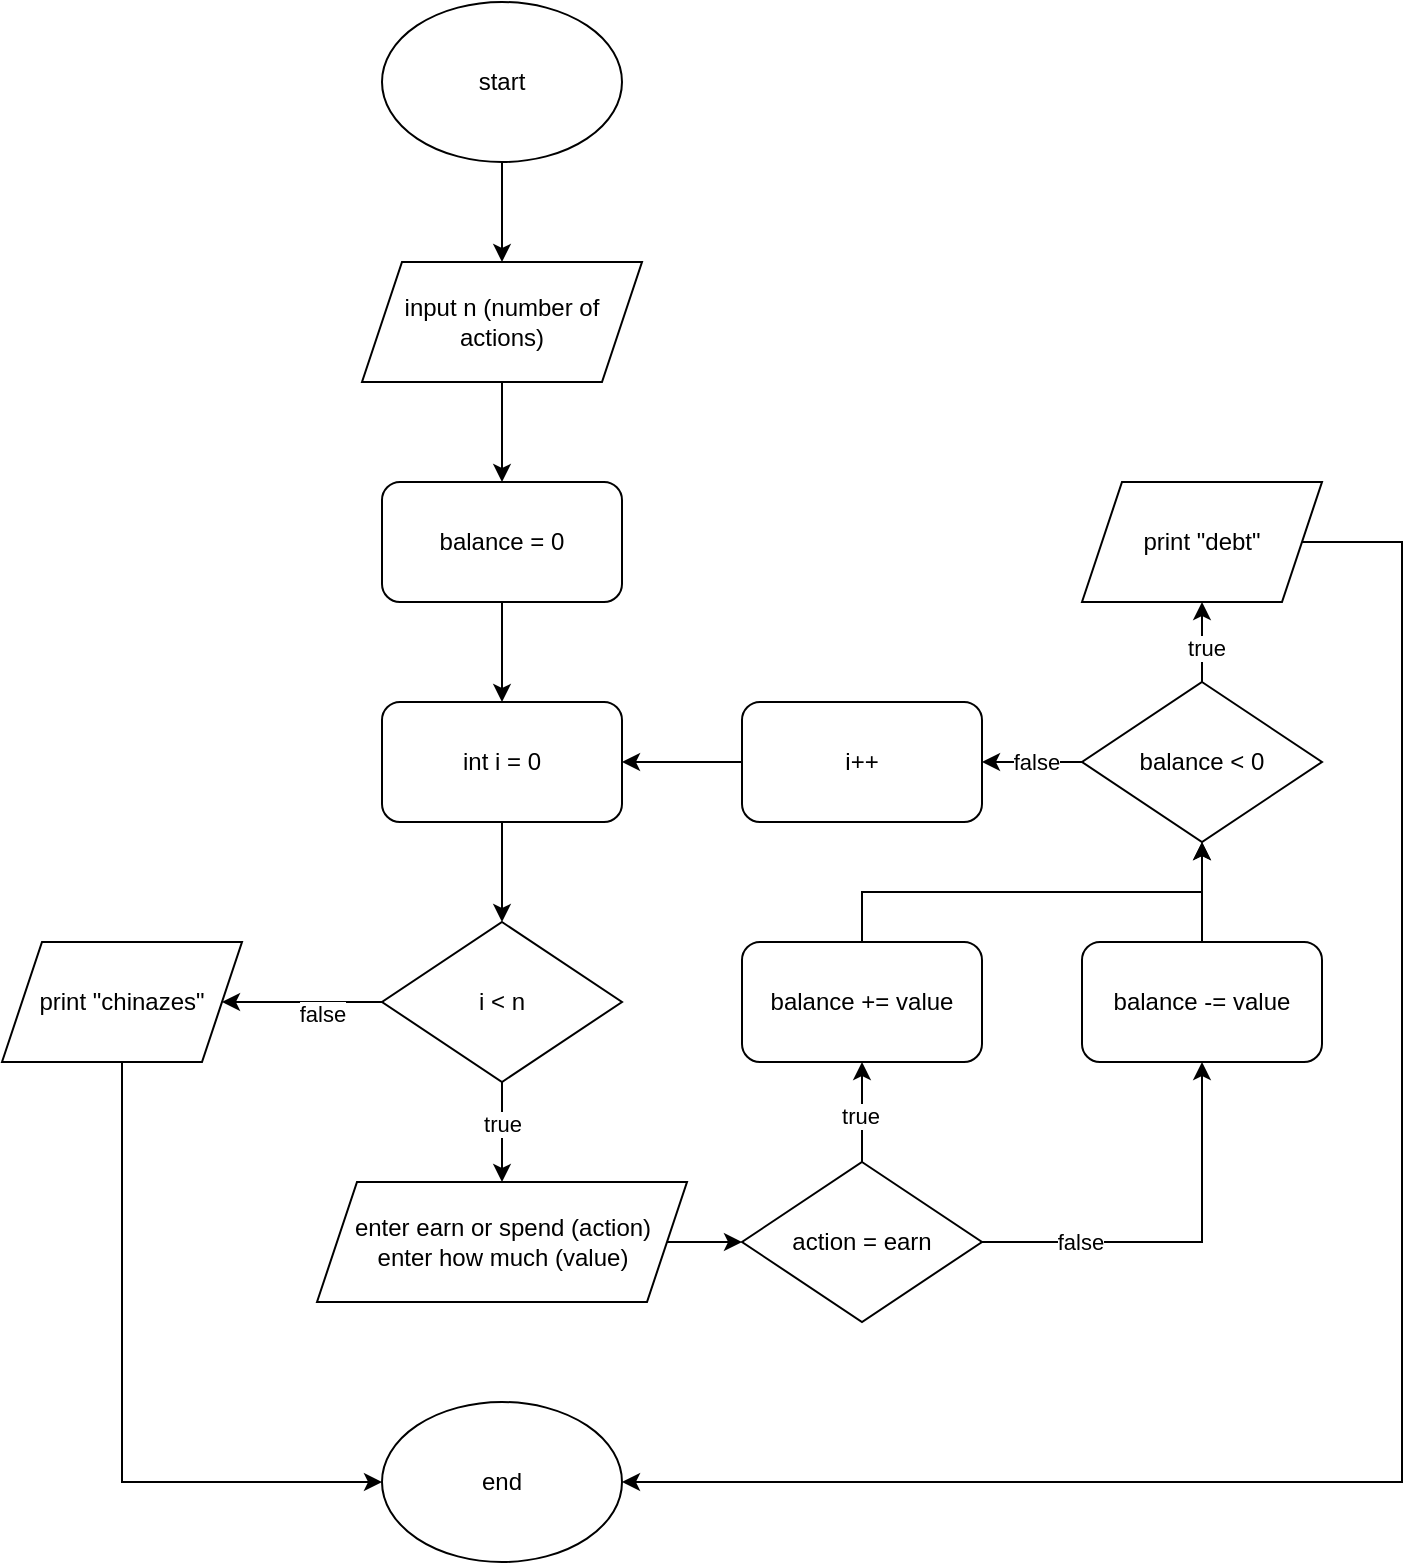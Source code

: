 <mxfile version="24.8.1">
  <diagram name="Page-1" id="7zCOD9HxSMwUmOcUNHFz">
    <mxGraphModel dx="1513" dy="944" grid="1" gridSize="10" guides="1" tooltips="1" connect="1" arrows="1" fold="1" page="1" pageScale="1" pageWidth="850" pageHeight="1100" math="0" shadow="0">
      <root>
        <mxCell id="0" />
        <mxCell id="1" parent="0" />
        <mxCell id="iuLhSv0S5Rac431f_OxW-5" style="edgeStyle=orthogonalEdgeStyle;rounded=0;orthogonalLoop=1;jettySize=auto;html=1;entryX=0.5;entryY=0;entryDx=0;entryDy=0;" edge="1" parent="1" source="iuLhSv0S5Rac431f_OxW-1" target="iuLhSv0S5Rac431f_OxW-2">
          <mxGeometry relative="1" as="geometry" />
        </mxCell>
        <mxCell id="iuLhSv0S5Rac431f_OxW-1" value="start" style="ellipse;whiteSpace=wrap;html=1;" vertex="1" parent="1">
          <mxGeometry x="260" y="40" width="120" height="80" as="geometry" />
        </mxCell>
        <mxCell id="iuLhSv0S5Rac431f_OxW-4" style="edgeStyle=orthogonalEdgeStyle;rounded=0;orthogonalLoop=1;jettySize=auto;html=1;entryX=0.5;entryY=0;entryDx=0;entryDy=0;" edge="1" parent="1" source="iuLhSv0S5Rac431f_OxW-2" target="iuLhSv0S5Rac431f_OxW-3">
          <mxGeometry relative="1" as="geometry" />
        </mxCell>
        <mxCell id="iuLhSv0S5Rac431f_OxW-2" value="input n (number of actions)" style="shape=parallelogram;perimeter=parallelogramPerimeter;whiteSpace=wrap;html=1;fixedSize=1;" vertex="1" parent="1">
          <mxGeometry x="250" y="170" width="140" height="60" as="geometry" />
        </mxCell>
        <mxCell id="iuLhSv0S5Rac431f_OxW-10" style="edgeStyle=orthogonalEdgeStyle;rounded=0;orthogonalLoop=1;jettySize=auto;html=1;entryX=0.5;entryY=0;entryDx=0;entryDy=0;" edge="1" parent="1" source="iuLhSv0S5Rac431f_OxW-3" target="iuLhSv0S5Rac431f_OxW-6">
          <mxGeometry relative="1" as="geometry" />
        </mxCell>
        <mxCell id="iuLhSv0S5Rac431f_OxW-3" value="balance = 0" style="rounded=1;whiteSpace=wrap;html=1;" vertex="1" parent="1">
          <mxGeometry x="260" y="280" width="120" height="60" as="geometry" />
        </mxCell>
        <mxCell id="iuLhSv0S5Rac431f_OxW-11" style="edgeStyle=orthogonalEdgeStyle;rounded=0;orthogonalLoop=1;jettySize=auto;html=1;entryX=0.5;entryY=0;entryDx=0;entryDy=0;" edge="1" parent="1" source="iuLhSv0S5Rac431f_OxW-6" target="iuLhSv0S5Rac431f_OxW-8">
          <mxGeometry relative="1" as="geometry" />
        </mxCell>
        <mxCell id="iuLhSv0S5Rac431f_OxW-6" value="int i = 0" style="rounded=1;whiteSpace=wrap;html=1;" vertex="1" parent="1">
          <mxGeometry x="260" y="390" width="120" height="60" as="geometry" />
        </mxCell>
        <mxCell id="iuLhSv0S5Rac431f_OxW-12" style="edgeStyle=orthogonalEdgeStyle;rounded=0;orthogonalLoop=1;jettySize=auto;html=1;entryX=0.5;entryY=0;entryDx=0;entryDy=0;" edge="1" parent="1" source="iuLhSv0S5Rac431f_OxW-8" target="iuLhSv0S5Rac431f_OxW-9">
          <mxGeometry relative="1" as="geometry" />
        </mxCell>
        <mxCell id="iuLhSv0S5Rac431f_OxW-18" value="true" style="edgeLabel;html=1;align=center;verticalAlign=middle;resizable=0;points=[];" vertex="1" connectable="0" parent="iuLhSv0S5Rac431f_OxW-12">
          <mxGeometry x="-0.16" relative="1" as="geometry">
            <mxPoint as="offset" />
          </mxGeometry>
        </mxCell>
        <mxCell id="iuLhSv0S5Rac431f_OxW-37" style="edgeStyle=orthogonalEdgeStyle;rounded=0;orthogonalLoop=1;jettySize=auto;html=1;exitX=0;exitY=0.5;exitDx=0;exitDy=0;entryX=1;entryY=0.5;entryDx=0;entryDy=0;" edge="1" parent="1" source="iuLhSv0S5Rac431f_OxW-8" target="iuLhSv0S5Rac431f_OxW-36">
          <mxGeometry relative="1" as="geometry" />
        </mxCell>
        <mxCell id="iuLhSv0S5Rac431f_OxW-41" value="false" style="edgeLabel;html=1;align=center;verticalAlign=middle;resizable=0;points=[];" vertex="1" connectable="0" parent="iuLhSv0S5Rac431f_OxW-37">
          <mxGeometry x="-0.269" y="6" relative="1" as="geometry">
            <mxPoint x="-1" as="offset" />
          </mxGeometry>
        </mxCell>
        <mxCell id="iuLhSv0S5Rac431f_OxW-8" value="i &amp;lt; n" style="rhombus;whiteSpace=wrap;html=1;" vertex="1" parent="1">
          <mxGeometry x="260" y="500" width="120" height="80" as="geometry" />
        </mxCell>
        <mxCell id="iuLhSv0S5Rac431f_OxW-14" style="edgeStyle=orthogonalEdgeStyle;rounded=0;orthogonalLoop=1;jettySize=auto;html=1;entryX=0;entryY=0.5;entryDx=0;entryDy=0;" edge="1" parent="1" source="iuLhSv0S5Rac431f_OxW-9" target="iuLhSv0S5Rac431f_OxW-13">
          <mxGeometry relative="1" as="geometry" />
        </mxCell>
        <mxCell id="iuLhSv0S5Rac431f_OxW-9" value="&lt;div&gt;enter earn or spend (action)&lt;br&gt;&lt;/div&gt;&lt;div&gt;enter how much (value)&lt;br&gt;&lt;/div&gt;" style="shape=parallelogram;perimeter=parallelogramPerimeter;whiteSpace=wrap;html=1;fixedSize=1;" vertex="1" parent="1">
          <mxGeometry x="227.5" y="630" width="185" height="60" as="geometry" />
        </mxCell>
        <mxCell id="iuLhSv0S5Rac431f_OxW-16" style="edgeStyle=orthogonalEdgeStyle;rounded=0;orthogonalLoop=1;jettySize=auto;html=1;entryX=0.5;entryY=1;entryDx=0;entryDy=0;" edge="1" parent="1" source="iuLhSv0S5Rac431f_OxW-13" target="iuLhSv0S5Rac431f_OxW-15">
          <mxGeometry relative="1" as="geometry" />
        </mxCell>
        <mxCell id="iuLhSv0S5Rac431f_OxW-17" value="true" style="edgeLabel;html=1;align=center;verticalAlign=middle;resizable=0;points=[];" vertex="1" connectable="0" parent="iuLhSv0S5Rac431f_OxW-16">
          <mxGeometry x="-0.08" y="1" relative="1" as="geometry">
            <mxPoint as="offset" />
          </mxGeometry>
        </mxCell>
        <mxCell id="iuLhSv0S5Rac431f_OxW-20" style="edgeStyle=orthogonalEdgeStyle;rounded=0;orthogonalLoop=1;jettySize=auto;html=1;exitX=1;exitY=0.5;exitDx=0;exitDy=0;entryX=0.5;entryY=1;entryDx=0;entryDy=0;" edge="1" parent="1" source="iuLhSv0S5Rac431f_OxW-13" target="iuLhSv0S5Rac431f_OxW-19">
          <mxGeometry relative="1" as="geometry" />
        </mxCell>
        <mxCell id="iuLhSv0S5Rac431f_OxW-30" value="false" style="edgeLabel;html=1;align=center;verticalAlign=middle;resizable=0;points=[];" vertex="1" connectable="0" parent="iuLhSv0S5Rac431f_OxW-20">
          <mxGeometry x="-0.516" relative="1" as="geometry">
            <mxPoint as="offset" />
          </mxGeometry>
        </mxCell>
        <mxCell id="iuLhSv0S5Rac431f_OxW-13" value="action = earn" style="rhombus;whiteSpace=wrap;html=1;" vertex="1" parent="1">
          <mxGeometry x="440" y="620" width="120" height="80" as="geometry" />
        </mxCell>
        <mxCell id="iuLhSv0S5Rac431f_OxW-25" style="edgeStyle=orthogonalEdgeStyle;rounded=0;orthogonalLoop=1;jettySize=auto;html=1;exitX=0.5;exitY=0;exitDx=0;exitDy=0;entryX=0.5;entryY=1;entryDx=0;entryDy=0;" edge="1" parent="1" source="iuLhSv0S5Rac431f_OxW-15" target="iuLhSv0S5Rac431f_OxW-21">
          <mxGeometry relative="1" as="geometry" />
        </mxCell>
        <mxCell id="iuLhSv0S5Rac431f_OxW-15" value="balance += value" style="rounded=1;whiteSpace=wrap;html=1;" vertex="1" parent="1">
          <mxGeometry x="440" y="510" width="120" height="60" as="geometry" />
        </mxCell>
        <mxCell id="iuLhSv0S5Rac431f_OxW-35" style="edgeStyle=orthogonalEdgeStyle;rounded=0;orthogonalLoop=1;jettySize=auto;html=1;entryX=0.5;entryY=1;entryDx=0;entryDy=0;" edge="1" parent="1" source="iuLhSv0S5Rac431f_OxW-19" target="iuLhSv0S5Rac431f_OxW-21">
          <mxGeometry relative="1" as="geometry" />
        </mxCell>
        <mxCell id="iuLhSv0S5Rac431f_OxW-19" value="balance -= value" style="rounded=1;whiteSpace=wrap;html=1;" vertex="1" parent="1">
          <mxGeometry x="610" y="510" width="120" height="60" as="geometry" />
        </mxCell>
        <mxCell id="iuLhSv0S5Rac431f_OxW-27" style="edgeStyle=orthogonalEdgeStyle;rounded=0;orthogonalLoop=1;jettySize=auto;html=1;exitX=0;exitY=0.5;exitDx=0;exitDy=0;entryX=1;entryY=0.5;entryDx=0;entryDy=0;" edge="1" parent="1" source="iuLhSv0S5Rac431f_OxW-21" target="iuLhSv0S5Rac431f_OxW-26">
          <mxGeometry relative="1" as="geometry" />
        </mxCell>
        <mxCell id="iuLhSv0S5Rac431f_OxW-29" value="false" style="edgeLabel;html=1;align=center;verticalAlign=middle;resizable=0;points=[];" vertex="1" connectable="0" parent="iuLhSv0S5Rac431f_OxW-27">
          <mxGeometry x="-0.08" relative="1" as="geometry">
            <mxPoint as="offset" />
          </mxGeometry>
        </mxCell>
        <mxCell id="iuLhSv0S5Rac431f_OxW-33" style="edgeStyle=orthogonalEdgeStyle;rounded=0;orthogonalLoop=1;jettySize=auto;html=1;exitX=0.5;exitY=0;exitDx=0;exitDy=0;entryX=0.5;entryY=1;entryDx=0;entryDy=0;" edge="1" parent="1" source="iuLhSv0S5Rac431f_OxW-21" target="iuLhSv0S5Rac431f_OxW-32">
          <mxGeometry relative="1" as="geometry" />
        </mxCell>
        <mxCell id="iuLhSv0S5Rac431f_OxW-39" value="true" style="edgeLabel;html=1;align=center;verticalAlign=middle;resizable=0;points=[];" vertex="1" connectable="0" parent="iuLhSv0S5Rac431f_OxW-33">
          <mxGeometry x="-0.113" y="-2" relative="1" as="geometry">
            <mxPoint as="offset" />
          </mxGeometry>
        </mxCell>
        <mxCell id="iuLhSv0S5Rac431f_OxW-21" value="balance &amp;lt; 0" style="rhombus;whiteSpace=wrap;html=1;" vertex="1" parent="1">
          <mxGeometry x="610" y="380" width="120" height="80" as="geometry" />
        </mxCell>
        <mxCell id="iuLhSv0S5Rac431f_OxW-28" style="edgeStyle=orthogonalEdgeStyle;rounded=0;orthogonalLoop=1;jettySize=auto;html=1;exitX=0;exitY=0.5;exitDx=0;exitDy=0;entryX=1;entryY=0.5;entryDx=0;entryDy=0;" edge="1" parent="1" source="iuLhSv0S5Rac431f_OxW-26" target="iuLhSv0S5Rac431f_OxW-6">
          <mxGeometry relative="1" as="geometry" />
        </mxCell>
        <mxCell id="iuLhSv0S5Rac431f_OxW-26" value="i++" style="rounded=1;whiteSpace=wrap;html=1;" vertex="1" parent="1">
          <mxGeometry x="440" y="390" width="120" height="60" as="geometry" />
        </mxCell>
        <mxCell id="iuLhSv0S5Rac431f_OxW-31" value="end" style="ellipse;whiteSpace=wrap;html=1;" vertex="1" parent="1">
          <mxGeometry x="260" y="740" width="120" height="80" as="geometry" />
        </mxCell>
        <mxCell id="iuLhSv0S5Rac431f_OxW-34" style="edgeStyle=orthogonalEdgeStyle;rounded=0;orthogonalLoop=1;jettySize=auto;html=1;exitX=1;exitY=0.5;exitDx=0;exitDy=0;entryX=1;entryY=0.5;entryDx=0;entryDy=0;" edge="1" parent="1" source="iuLhSv0S5Rac431f_OxW-32" target="iuLhSv0S5Rac431f_OxW-31">
          <mxGeometry relative="1" as="geometry">
            <Array as="points">
              <mxPoint x="770" y="310" />
              <mxPoint x="770" y="780" />
            </Array>
          </mxGeometry>
        </mxCell>
        <mxCell id="iuLhSv0S5Rac431f_OxW-32" value="print &quot;debt&quot;" style="shape=parallelogram;perimeter=parallelogramPerimeter;whiteSpace=wrap;html=1;fixedSize=1;" vertex="1" parent="1">
          <mxGeometry x="610" y="280" width="120" height="60" as="geometry" />
        </mxCell>
        <mxCell id="iuLhSv0S5Rac431f_OxW-38" style="edgeStyle=orthogonalEdgeStyle;rounded=0;orthogonalLoop=1;jettySize=auto;html=1;exitX=0.5;exitY=1;exitDx=0;exitDy=0;entryX=0;entryY=0.5;entryDx=0;entryDy=0;" edge="1" parent="1" source="iuLhSv0S5Rac431f_OxW-36" target="iuLhSv0S5Rac431f_OxW-31">
          <mxGeometry relative="1" as="geometry" />
        </mxCell>
        <mxCell id="iuLhSv0S5Rac431f_OxW-36" value="print &quot;chinazes&quot;" style="shape=parallelogram;perimeter=parallelogramPerimeter;whiteSpace=wrap;html=1;fixedSize=1;" vertex="1" parent="1">
          <mxGeometry x="70" y="510" width="120" height="60" as="geometry" />
        </mxCell>
      </root>
    </mxGraphModel>
  </diagram>
</mxfile>

